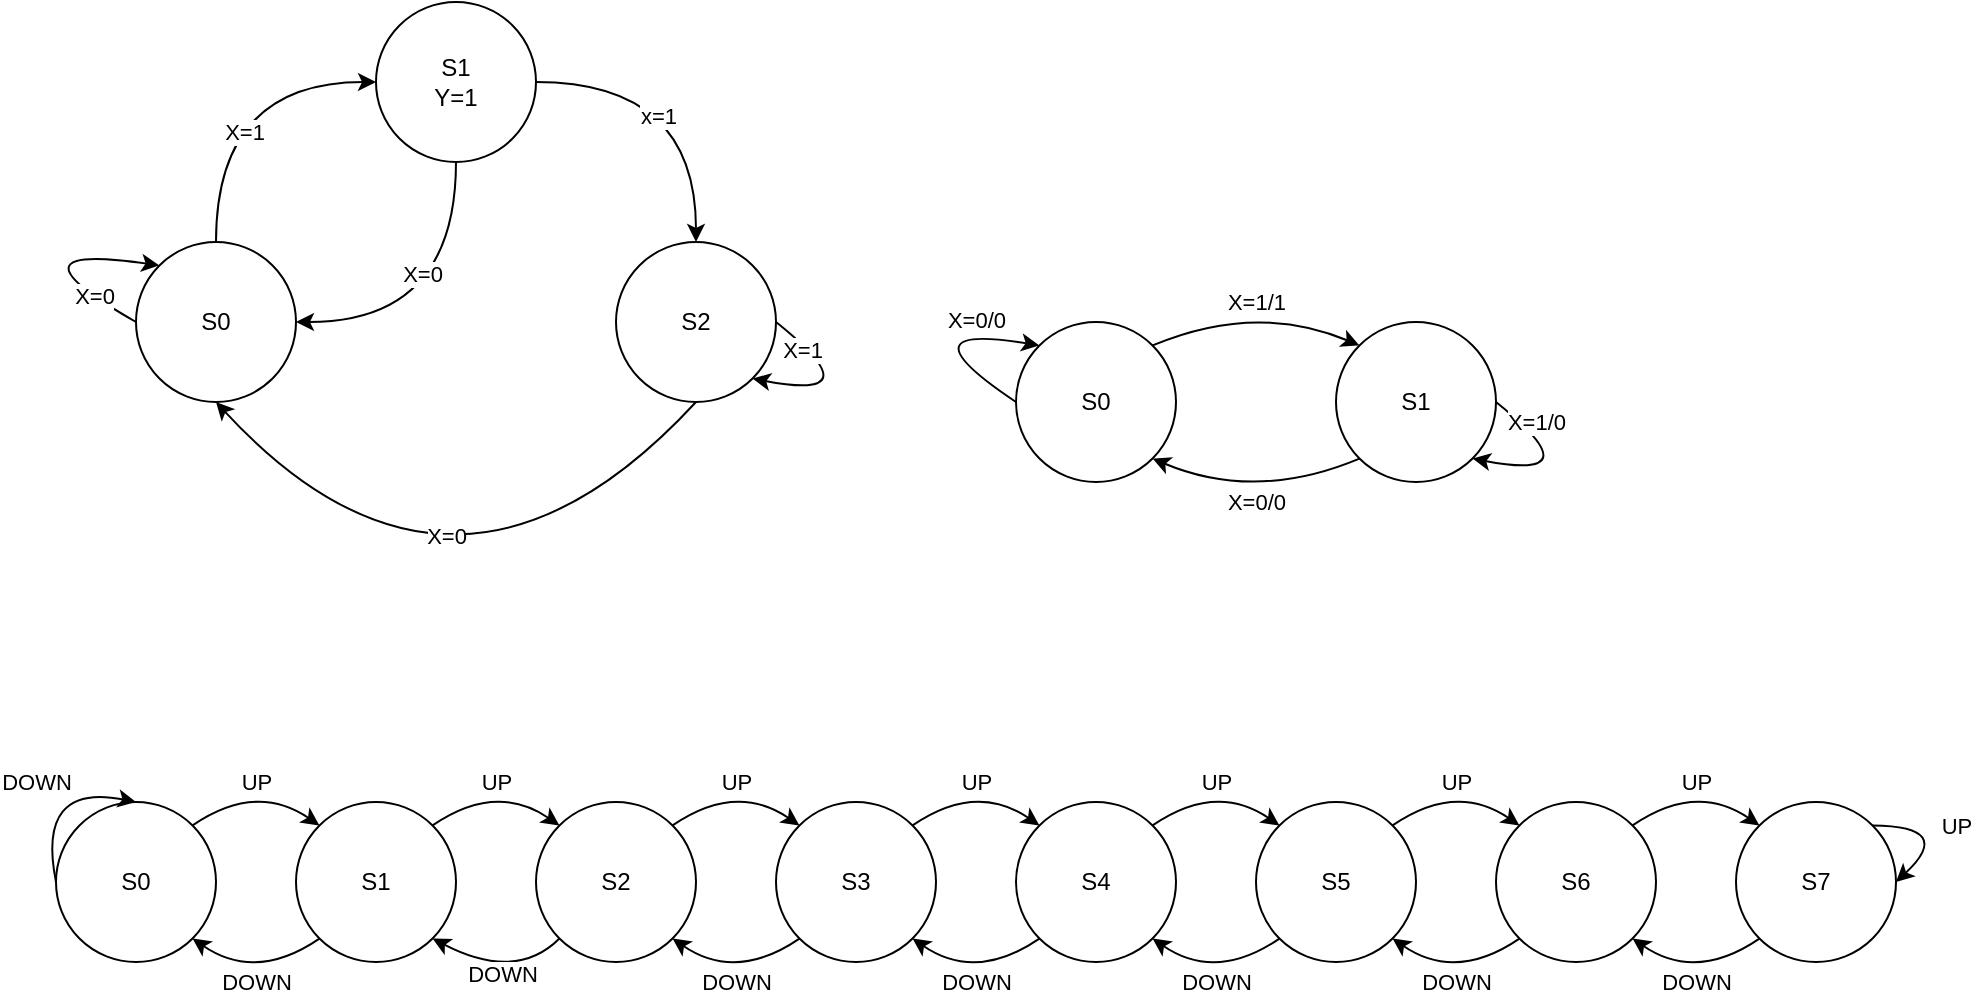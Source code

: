 <mxfile version="16.5.1" type="device"><diagram id="Jn2xNtRZpkUC816eII7O" name="Page-1"><mxGraphModel dx="1422" dy="857" grid="1" gridSize="10" guides="1" tooltips="1" connect="1" arrows="1" fold="1" page="1" pageScale="1" pageWidth="827" pageHeight="1169" math="0" shadow="0"><root><mxCell id="0"/><mxCell id="1" parent="0"/><mxCell id="vN-R45MB-k1zRz7Etbfr-18" style="edgeStyle=orthogonalEdgeStyle;curved=1;rounded=0;orthogonalLoop=1;jettySize=auto;html=1;exitX=0.5;exitY=0;exitDx=0;exitDy=0;entryX=0;entryY=0.5;entryDx=0;entryDy=0;" parent="1" source="vN-R45MB-k1zRz7Etbfr-1" target="vN-R45MB-k1zRz7Etbfr-3" edge="1"><mxGeometry relative="1" as="geometry"/></mxCell><mxCell id="vN-R45MB-k1zRz7Etbfr-19" value="X=1" style="edgeLabel;html=1;align=center;verticalAlign=middle;resizable=0;points=[];" parent="vN-R45MB-k1zRz7Etbfr-18" vertex="1" connectable="0"><mxGeometry x="-0.312" y="-14" relative="1" as="geometry"><mxPoint as="offset"/></mxGeometry></mxCell><mxCell id="vN-R45MB-k1zRz7Etbfr-1" value="" style="ellipse;whiteSpace=wrap;html=1;aspect=fixed;" parent="1" vertex="1"><mxGeometry x="80" y="360" width="80" height="80" as="geometry"/></mxCell><mxCell id="vN-R45MB-k1zRz7Etbfr-2" value="S0" style="text;html=1;strokeColor=none;fillColor=none;align=center;verticalAlign=middle;whiteSpace=wrap;rounded=0;" parent="1" vertex="1"><mxGeometry x="105" y="385" width="30" height="30" as="geometry"/></mxCell><mxCell id="vN-R45MB-k1zRz7Etbfr-13" style="edgeStyle=orthogonalEdgeStyle;curved=1;rounded=0;orthogonalLoop=1;jettySize=auto;html=1;exitX=1;exitY=0.5;exitDx=0;exitDy=0;" parent="1" source="vN-R45MB-k1zRz7Etbfr-3" target="vN-R45MB-k1zRz7Etbfr-5" edge="1"><mxGeometry relative="1" as="geometry"/></mxCell><mxCell id="imeFKhzLVjkntLS7aAVG-38" value="x=1" style="edgeLabel;html=1;align=center;verticalAlign=middle;resizable=0;points=[];" vertex="1" connectable="0" parent="vN-R45MB-k1zRz7Etbfr-13"><mxGeometry x="-0.237" y="-17" relative="1" as="geometry"><mxPoint as="offset"/></mxGeometry></mxCell><mxCell id="vN-R45MB-k1zRz7Etbfr-3" value="S1&lt;br&gt;Y=1" style="ellipse;whiteSpace=wrap;html=1;aspect=fixed;" parent="1" vertex="1"><mxGeometry x="200" y="240" width="80" height="80" as="geometry"/></mxCell><mxCell id="vN-R45MB-k1zRz7Etbfr-5" value="S2" style="ellipse;whiteSpace=wrap;html=1;aspect=fixed;" parent="1" vertex="1"><mxGeometry x="320" y="360" width="80" height="80" as="geometry"/></mxCell><mxCell id="vN-R45MB-k1zRz7Etbfr-20" value="" style="endArrow=classic;html=1;rounded=0;curved=1;exitX=0.5;exitY=1;exitDx=0;exitDy=0;entryX=0.5;entryY=1;entryDx=0;entryDy=0;" parent="1" source="vN-R45MB-k1zRz7Etbfr-5" target="vN-R45MB-k1zRz7Etbfr-1" edge="1"><mxGeometry width="50" height="50" relative="1" as="geometry"><mxPoint x="550" y="460" as="sourcePoint"/><mxPoint x="600" y="410" as="targetPoint"/><Array as="points"><mxPoint x="240" y="570"/></Array></mxGeometry></mxCell><mxCell id="vN-R45MB-k1zRz7Etbfr-21" value="X=0" style="edgeLabel;html=1;align=center;verticalAlign=middle;resizable=0;points=[];" parent="vN-R45MB-k1zRz7Etbfr-20" vertex="1" connectable="0"><mxGeometry x="0.281" y="-39" relative="1" as="geometry"><mxPoint as="offset"/></mxGeometry></mxCell><mxCell id="vN-R45MB-k1zRz7Etbfr-24" value="" style="endArrow=classic;html=1;rounded=0;curved=1;exitX=1;exitY=0.5;exitDx=0;exitDy=0;entryX=1;entryY=1;entryDx=0;entryDy=0;" parent="1" source="vN-R45MB-k1zRz7Etbfr-5" target="vN-R45MB-k1zRz7Etbfr-5" edge="1"><mxGeometry width="50" height="50" relative="1" as="geometry"><mxPoint x="550" y="460" as="sourcePoint"/><mxPoint x="600" y="410" as="targetPoint"/><Array as="points"><mxPoint x="450" y="440"/></Array></mxGeometry></mxCell><mxCell id="vN-R45MB-k1zRz7Etbfr-25" value="X=1" style="edgeLabel;html=1;align=center;verticalAlign=middle;resizable=0;points=[];" parent="vN-R45MB-k1zRz7Etbfr-24" vertex="1" connectable="0"><mxGeometry x="-0.724" y="-3" relative="1" as="geometry"><mxPoint x="1" as="offset"/></mxGeometry></mxCell><mxCell id="vN-R45MB-k1zRz7Etbfr-26" value="" style="endArrow=classic;html=1;rounded=0;curved=1;exitX=0;exitY=0.5;exitDx=0;exitDy=0;entryX=0;entryY=0;entryDx=0;entryDy=0;" parent="1" source="vN-R45MB-k1zRz7Etbfr-1" target="vN-R45MB-k1zRz7Etbfr-1" edge="1"><mxGeometry width="50" height="50" relative="1" as="geometry"><mxPoint x="550" y="460" as="sourcePoint"/><mxPoint x="600" y="410" as="targetPoint"/><Array as="points"><mxPoint x="10" y="360"/></Array></mxGeometry></mxCell><mxCell id="vN-R45MB-k1zRz7Etbfr-27" value="X=0" style="edgeLabel;html=1;align=center;verticalAlign=middle;resizable=0;points=[];" parent="vN-R45MB-k1zRz7Etbfr-26" vertex="1" connectable="0"><mxGeometry x="-0.698" y="-1" relative="1" as="geometry"><mxPoint as="offset"/></mxGeometry></mxCell><mxCell id="imeFKhzLVjkntLS7aAVG-1" value="S0" style="ellipse;whiteSpace=wrap;html=1;aspect=fixed;" vertex="1" parent="1"><mxGeometry x="40" y="640" width="80" height="80" as="geometry"/></mxCell><mxCell id="imeFKhzLVjkntLS7aAVG-2" value="S1" style="ellipse;whiteSpace=wrap;html=1;aspect=fixed;" vertex="1" parent="1"><mxGeometry x="160" y="640" width="80" height="80" as="geometry"/></mxCell><mxCell id="imeFKhzLVjkntLS7aAVG-9" value="DOWN" style="endArrow=classic;html=1;rounded=0;exitX=0;exitY=0.5;exitDx=0;exitDy=0;entryX=0.5;entryY=0;entryDx=0;entryDy=0;edgeStyle=orthogonalEdgeStyle;curved=1;" edge="1" parent="1" source="imeFKhzLVjkntLS7aAVG-1" target="imeFKhzLVjkntLS7aAVG-1"><mxGeometry width="50" height="50" relative="1" as="geometry"><mxPoint x="550" y="560" as="sourcePoint"/><mxPoint x="600" y="510" as="targetPoint"/><Array as="points"><mxPoint x="30" y="630"/></Array></mxGeometry></mxCell><mxCell id="imeFKhzLVjkntLS7aAVG-14" value="DOWN" style="endArrow=classic;html=1;rounded=0;curved=1;exitX=0;exitY=1;exitDx=0;exitDy=0;entryX=1;entryY=1;entryDx=0;entryDy=0;" edge="1" parent="1" source="imeFKhzLVjkntLS7aAVG-2" target="imeFKhzLVjkntLS7aAVG-1"><mxGeometry width="50" height="50" relative="1" as="geometry"><mxPoint x="550" y="560" as="sourcePoint"/><mxPoint x="600" y="510" as="targetPoint"/><Array as="points"><mxPoint x="140" y="730"/></Array></mxGeometry></mxCell><mxCell id="imeFKhzLVjkntLS7aAVG-16" value="S2" style="ellipse;whiteSpace=wrap;html=1;aspect=fixed;" vertex="1" parent="1"><mxGeometry x="280" y="640" width="80" height="80" as="geometry"/></mxCell><mxCell id="imeFKhzLVjkntLS7aAVG-17" value="S3" style="ellipse;whiteSpace=wrap;html=1;aspect=fixed;" vertex="1" parent="1"><mxGeometry x="400" y="640" width="80" height="80" as="geometry"/></mxCell><mxCell id="imeFKhzLVjkntLS7aAVG-18" value="UP" style="endArrow=classic;html=1;rounded=0;curved=1;exitX=1;exitY=0;exitDx=0;exitDy=0;entryX=0;entryY=0;entryDx=0;entryDy=0;" edge="1" parent="1" source="imeFKhzLVjkntLS7aAVG-16" target="imeFKhzLVjkntLS7aAVG-17"><mxGeometry width="50" height="50" relative="1" as="geometry"><mxPoint x="790" y="560" as="sourcePoint"/><mxPoint x="840" y="510" as="targetPoint"/><Array as="points"><mxPoint x="380" y="630"/></Array></mxGeometry></mxCell><mxCell id="imeFKhzLVjkntLS7aAVG-19" value="DOWN" style="endArrow=classic;html=1;rounded=0;curved=1;exitX=0;exitY=1;exitDx=0;exitDy=0;entryX=1;entryY=1;entryDx=0;entryDy=0;" edge="1" parent="1" source="imeFKhzLVjkntLS7aAVG-17" target="imeFKhzLVjkntLS7aAVG-16"><mxGeometry width="50" height="50" relative="1" as="geometry"><mxPoint x="790" y="560" as="sourcePoint"/><mxPoint x="840" y="510" as="targetPoint"/><Array as="points"><mxPoint x="380" y="730"/></Array></mxGeometry></mxCell><mxCell id="imeFKhzLVjkntLS7aAVG-20" value="S4" style="ellipse;whiteSpace=wrap;html=1;aspect=fixed;" vertex="1" parent="1"><mxGeometry x="520" y="640" width="80" height="80" as="geometry"/></mxCell><mxCell id="imeFKhzLVjkntLS7aAVG-21" value="S5" style="ellipse;whiteSpace=wrap;html=1;aspect=fixed;" vertex="1" parent="1"><mxGeometry x="640" y="640" width="80" height="80" as="geometry"/></mxCell><mxCell id="imeFKhzLVjkntLS7aAVG-22" value="UP" style="endArrow=classic;html=1;rounded=0;curved=1;exitX=1;exitY=0;exitDx=0;exitDy=0;entryX=0;entryY=0;entryDx=0;entryDy=0;" edge="1" parent="1" source="imeFKhzLVjkntLS7aAVG-20" target="imeFKhzLVjkntLS7aAVG-21"><mxGeometry width="50" height="50" relative="1" as="geometry"><mxPoint x="1030" y="560" as="sourcePoint"/><mxPoint x="1080" y="510" as="targetPoint"/><Array as="points"><mxPoint x="620" y="630"/></Array></mxGeometry></mxCell><mxCell id="imeFKhzLVjkntLS7aAVG-23" value="DOWN" style="endArrow=classic;html=1;rounded=0;curved=1;exitX=0;exitY=1;exitDx=0;exitDy=0;entryX=1;entryY=1;entryDx=0;entryDy=0;" edge="1" parent="1" source="imeFKhzLVjkntLS7aAVG-21" target="imeFKhzLVjkntLS7aAVG-20"><mxGeometry width="50" height="50" relative="1" as="geometry"><mxPoint x="1030" y="560" as="sourcePoint"/><mxPoint x="1080" y="510" as="targetPoint"/><Array as="points"><mxPoint x="620" y="730"/></Array></mxGeometry></mxCell><mxCell id="imeFKhzLVjkntLS7aAVG-24" value="S6" style="ellipse;whiteSpace=wrap;html=1;aspect=fixed;" vertex="1" parent="1"><mxGeometry x="760" y="640" width="80" height="80" as="geometry"/></mxCell><mxCell id="imeFKhzLVjkntLS7aAVG-25" value="S7" style="ellipse;whiteSpace=wrap;html=1;aspect=fixed;" vertex="1" parent="1"><mxGeometry x="880" y="640" width="80" height="80" as="geometry"/></mxCell><mxCell id="imeFKhzLVjkntLS7aAVG-26" value="UP" style="endArrow=classic;html=1;rounded=0;curved=1;exitX=1;exitY=0;exitDx=0;exitDy=0;entryX=0;entryY=0;entryDx=0;entryDy=0;" edge="1" parent="1" source="imeFKhzLVjkntLS7aAVG-24" target="imeFKhzLVjkntLS7aAVG-25"><mxGeometry width="50" height="50" relative="1" as="geometry"><mxPoint x="1270" y="560" as="sourcePoint"/><mxPoint x="1320" y="510" as="targetPoint"/><Array as="points"><mxPoint x="860" y="630"/></Array></mxGeometry></mxCell><mxCell id="imeFKhzLVjkntLS7aAVG-27" value="DOWN" style="endArrow=classic;html=1;rounded=0;curved=1;exitX=0;exitY=1;exitDx=0;exitDy=0;entryX=1;entryY=1;entryDx=0;entryDy=0;" edge="1" parent="1" source="imeFKhzLVjkntLS7aAVG-25" target="imeFKhzLVjkntLS7aAVG-24"><mxGeometry width="50" height="50" relative="1" as="geometry"><mxPoint x="1270" y="560" as="sourcePoint"/><mxPoint x="1320" y="510" as="targetPoint"/><Array as="points"><mxPoint x="860" y="730"/></Array></mxGeometry></mxCell><mxCell id="imeFKhzLVjkntLS7aAVG-28" value="UP" style="endArrow=classic;html=1;rounded=0;curved=1;exitX=1;exitY=0;exitDx=0;exitDy=0;entryX=0;entryY=0;entryDx=0;entryDy=0;" edge="1" parent="1" source="imeFKhzLVjkntLS7aAVG-2" target="imeFKhzLVjkntLS7aAVG-16"><mxGeometry width="50" height="50" relative="1" as="geometry"><mxPoint x="550" y="560" as="sourcePoint"/><mxPoint x="600" y="510" as="targetPoint"/><Array as="points"><mxPoint x="260" y="630"/></Array></mxGeometry></mxCell><mxCell id="imeFKhzLVjkntLS7aAVG-29" value="UP" style="endArrow=classic;html=1;rounded=0;curved=1;exitX=1;exitY=0;exitDx=0;exitDy=0;entryX=0;entryY=0;entryDx=0;entryDy=0;" edge="1" parent="1" source="imeFKhzLVjkntLS7aAVG-17" target="imeFKhzLVjkntLS7aAVG-20"><mxGeometry width="50" height="50" relative="1" as="geometry"><mxPoint x="550" y="560" as="sourcePoint"/><mxPoint x="600" y="510" as="targetPoint"/><Array as="points"><mxPoint x="500" y="630"/></Array></mxGeometry></mxCell><mxCell id="imeFKhzLVjkntLS7aAVG-30" value="UP" style="endArrow=classic;html=1;rounded=0;curved=1;exitX=1;exitY=0;exitDx=0;exitDy=0;entryX=0;entryY=0;entryDx=0;entryDy=0;" edge="1" parent="1" source="imeFKhzLVjkntLS7aAVG-21" target="imeFKhzLVjkntLS7aAVG-24"><mxGeometry width="50" height="50" relative="1" as="geometry"><mxPoint x="550" y="560" as="sourcePoint"/><mxPoint x="600" y="510" as="targetPoint"/><Array as="points"><mxPoint x="740" y="630"/></Array></mxGeometry></mxCell><mxCell id="imeFKhzLVjkntLS7aAVG-31" value="DOWN" style="endArrow=classic;html=1;rounded=0;curved=1;exitX=0;exitY=1;exitDx=0;exitDy=0;entryX=1;entryY=1;entryDx=0;entryDy=0;" edge="1" parent="1" source="imeFKhzLVjkntLS7aAVG-24" target="imeFKhzLVjkntLS7aAVG-21"><mxGeometry width="50" height="50" relative="1" as="geometry"><mxPoint x="550" y="560" as="sourcePoint"/><mxPoint x="600" y="510" as="targetPoint"/><Array as="points"><mxPoint x="740" y="730"/></Array></mxGeometry></mxCell><mxCell id="imeFKhzLVjkntLS7aAVG-32" value="DOWN" style="endArrow=classic;html=1;rounded=0;curved=1;exitX=0;exitY=1;exitDx=0;exitDy=0;entryX=1;entryY=1;entryDx=0;entryDy=0;" edge="1" parent="1" source="imeFKhzLVjkntLS7aAVG-20" target="imeFKhzLVjkntLS7aAVG-17"><mxGeometry width="50" height="50" relative="1" as="geometry"><mxPoint x="550" y="560" as="sourcePoint"/><mxPoint x="600" y="510" as="targetPoint"/><Array as="points"><mxPoint x="500" y="730"/></Array></mxGeometry></mxCell><mxCell id="imeFKhzLVjkntLS7aAVG-34" value="UP" style="endArrow=classic;html=1;rounded=0;curved=1;exitX=1;exitY=0;exitDx=0;exitDy=0;entryX=1;entryY=0.5;entryDx=0;entryDy=0;" edge="1" parent="1" source="imeFKhzLVjkntLS7aAVG-25" target="imeFKhzLVjkntLS7aAVG-25"><mxGeometry width="50" height="50" relative="1" as="geometry"><mxPoint x="550" y="560" as="sourcePoint"/><mxPoint x="600" y="510" as="targetPoint"/><Array as="points"><mxPoint x="990" y="652"/></Array></mxGeometry></mxCell><mxCell id="imeFKhzLVjkntLS7aAVG-36" value="UP" style="endArrow=classic;html=1;rounded=0;curved=1;exitX=1;exitY=0;exitDx=0;exitDy=0;entryX=0;entryY=0;entryDx=0;entryDy=0;" edge="1" parent="1" source="imeFKhzLVjkntLS7aAVG-1" target="imeFKhzLVjkntLS7aAVG-2"><mxGeometry width="50" height="50" relative="1" as="geometry"><mxPoint x="550" y="560" as="sourcePoint"/><mxPoint x="600" y="510" as="targetPoint"/><Array as="points"><mxPoint x="140" y="630"/></Array></mxGeometry></mxCell><mxCell id="imeFKhzLVjkntLS7aAVG-37" value="DOWN" style="endArrow=classic;html=1;rounded=0;curved=1;exitX=0;exitY=1;exitDx=0;exitDy=0;entryX=1;entryY=1;entryDx=0;entryDy=0;" edge="1" parent="1" source="imeFKhzLVjkntLS7aAVG-16" target="imeFKhzLVjkntLS7aAVG-2"><mxGeometry width="50" height="50" relative="1" as="geometry"><mxPoint x="550" y="560" as="sourcePoint"/><mxPoint x="600" y="510" as="targetPoint"/><Array as="points"><mxPoint x="270" y="730"/></Array></mxGeometry></mxCell><mxCell id="imeFKhzLVjkntLS7aAVG-39" value="" style="endArrow=classic;html=1;rounded=0;curved=1;exitX=0.5;exitY=1;exitDx=0;exitDy=0;entryX=1;entryY=0.5;entryDx=0;entryDy=0;edgeStyle=orthogonalEdgeStyle;" edge="1" parent="1" source="vN-R45MB-k1zRz7Etbfr-3" target="vN-R45MB-k1zRz7Etbfr-1"><mxGeometry width="50" height="50" relative="1" as="geometry"><mxPoint x="550" y="560" as="sourcePoint"/><mxPoint x="600" y="510" as="targetPoint"/></mxGeometry></mxCell><mxCell id="imeFKhzLVjkntLS7aAVG-40" value="X=0" style="edgeLabel;html=1;align=center;verticalAlign=middle;resizable=0;points=[];" vertex="1" connectable="0" parent="imeFKhzLVjkntLS7aAVG-39"><mxGeometry x="-0.3" y="-17" relative="1" as="geometry"><mxPoint as="offset"/></mxGeometry></mxCell><mxCell id="imeFKhzLVjkntLS7aAVG-42" value="S1" style="ellipse;whiteSpace=wrap;html=1;aspect=fixed;" vertex="1" parent="1"><mxGeometry x="680" y="400" width="80" height="80" as="geometry"/></mxCell><mxCell id="imeFKhzLVjkntLS7aAVG-43" value="S0" style="ellipse;whiteSpace=wrap;html=1;aspect=fixed;" vertex="1" parent="1"><mxGeometry x="520" y="400" width="80" height="80" as="geometry"/></mxCell><mxCell id="imeFKhzLVjkntLS7aAVG-44" value="X=0/0" style="endArrow=classic;html=1;rounded=0;curved=1;edgeStyle=orthogonalEdgeStyle;exitX=0;exitY=0.5;exitDx=0;exitDy=0;entryX=0;entryY=0;entryDx=0;entryDy=0;" edge="1" parent="1" source="imeFKhzLVjkntLS7aAVG-43" target="imeFKhzLVjkntLS7aAVG-43"><mxGeometry x="0.541" y="6" width="50" height="50" relative="1" as="geometry"><mxPoint x="550" y="560" as="sourcePoint"/><mxPoint x="600" y="510" as="targetPoint"/><Array as="points"><mxPoint x="460" y="400"/></Array><mxPoint y="-1" as="offset"/></mxGeometry></mxCell><mxCell id="imeFKhzLVjkntLS7aAVG-45" value="X=1/1" style="endArrow=classic;html=1;rounded=0;curved=1;exitX=1;exitY=0;exitDx=0;exitDy=0;entryX=0;entryY=0;entryDx=0;entryDy=0;" edge="1" parent="1" source="imeFKhzLVjkntLS7aAVG-43" target="imeFKhzLVjkntLS7aAVG-42"><mxGeometry width="50" height="50" relative="1" as="geometry"><mxPoint x="550" y="560" as="sourcePoint"/><mxPoint x="600" y="510" as="targetPoint"/><Array as="points"><mxPoint x="640" y="390"/></Array></mxGeometry></mxCell><mxCell id="imeFKhzLVjkntLS7aAVG-46" value="X=0/0" style="endArrow=classic;html=1;rounded=0;curved=1;exitX=0;exitY=1;exitDx=0;exitDy=0;entryX=1;entryY=1;entryDx=0;entryDy=0;" edge="1" parent="1" source="imeFKhzLVjkntLS7aAVG-42" target="imeFKhzLVjkntLS7aAVG-43"><mxGeometry width="50" height="50" relative="1" as="geometry"><mxPoint x="550" y="560" as="sourcePoint"/><mxPoint x="600" y="510" as="targetPoint"/><Array as="points"><mxPoint x="640" y="490"/></Array></mxGeometry></mxCell><mxCell id="imeFKhzLVjkntLS7aAVG-47" value="X=1/0" style="endArrow=classic;html=1;rounded=0;curved=1;exitX=1;exitY=0.5;exitDx=0;exitDy=0;entryX=1;entryY=1;entryDx=0;entryDy=0;" edge="1" parent="1" source="imeFKhzLVjkntLS7aAVG-42" target="imeFKhzLVjkntLS7aAVG-42"><mxGeometry x="-0.655" y="5" width="50" height="50" relative="1" as="geometry"><mxPoint x="550" y="560" as="sourcePoint"/><mxPoint x="600" y="510" as="targetPoint"/><Array as="points"><mxPoint x="810" y="480"/></Array><mxPoint as="offset"/></mxGeometry></mxCell></root></mxGraphModel></diagram></mxfile>